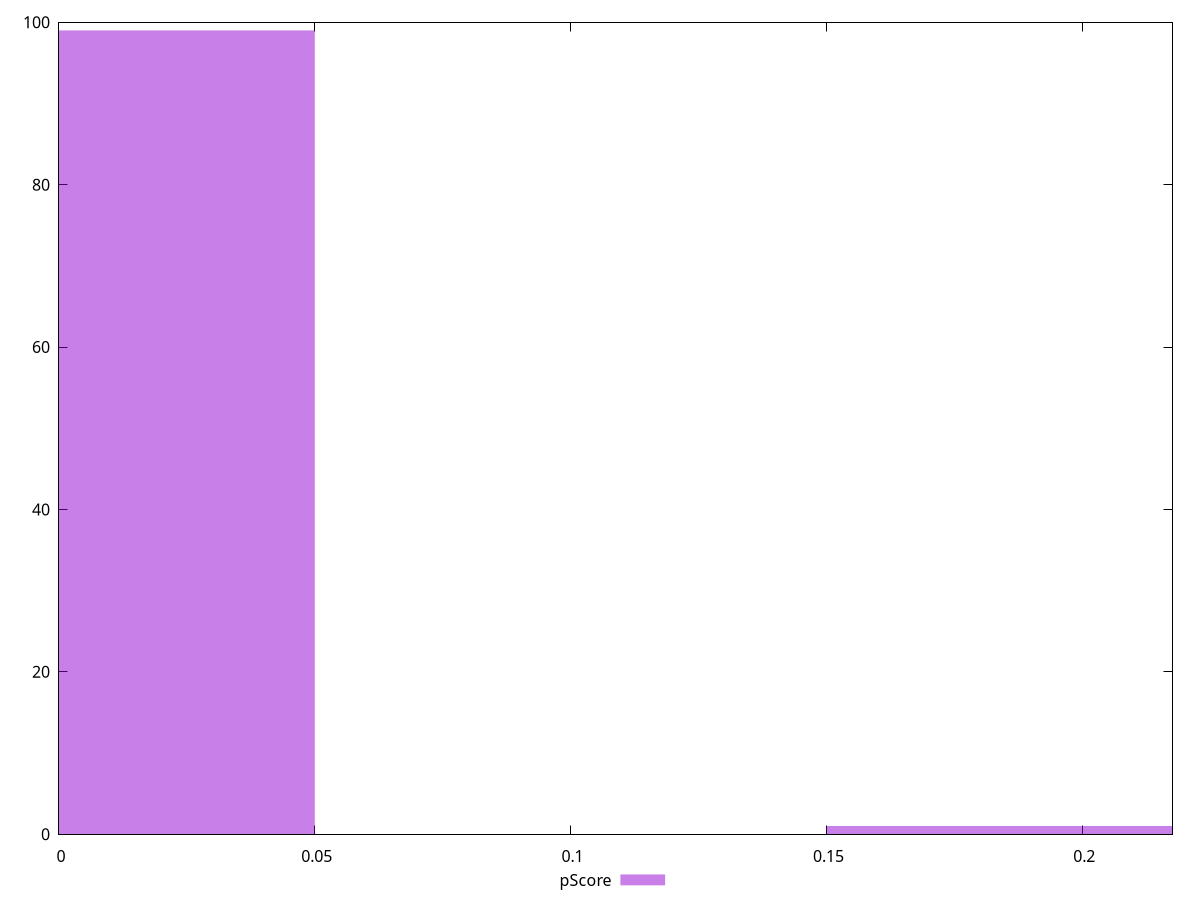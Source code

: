 reset

$pScore <<EOF
0 99
0.2 1
EOF

set key outside below
set boxwidth 0.1
set xrange [0:0.21764705882352942]
set yrange [0:100]
set trange [0:100]
set style fill transparent solid 0.5 noborder
set terminal svg size 640, 490 enhanced background rgb 'white'
set output "reprap/unused-javascript/samples/pages+cached+noexternal+nomedia/pScore/histogram.svg"

plot $pScore title "pScore" with boxes

reset
